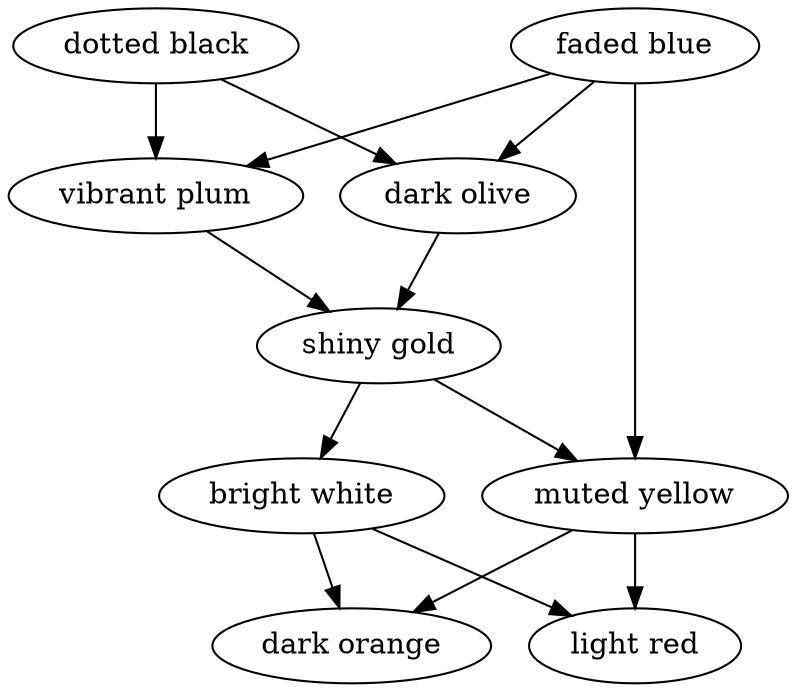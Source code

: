strict digraph {
    "bright white"
    "vibrant plum"
    "dark olive"
    "dark orange"
    "faded blue"
    "muted yellow"
    "light red"
    "dotted black"
    "shiny gold"
    "bright white" -> "dark orange" [weight=3]
    "bright white" -> "light red" [weight=1]
    "vibrant plum" -> "shiny gold" [weight=2]
    "dark olive" -> "shiny gold" [weight=1]
    "faded blue" -> "vibrant plum" [weight=5]
    "faded blue" -> "dark olive" [weight=3]
    "faded blue" -> "muted yellow" [weight=9]
    "muted yellow" -> "dark orange" [weight=4]
    "muted yellow" -> "light red" [weight=2]
    "dotted black" -> "vibrant plum" [weight=6]
    "dotted black" -> "dark olive" [weight=4]
    "shiny gold" -> "bright white" [weight=1]
    "shiny gold" -> "muted yellow" [weight=2]
}
